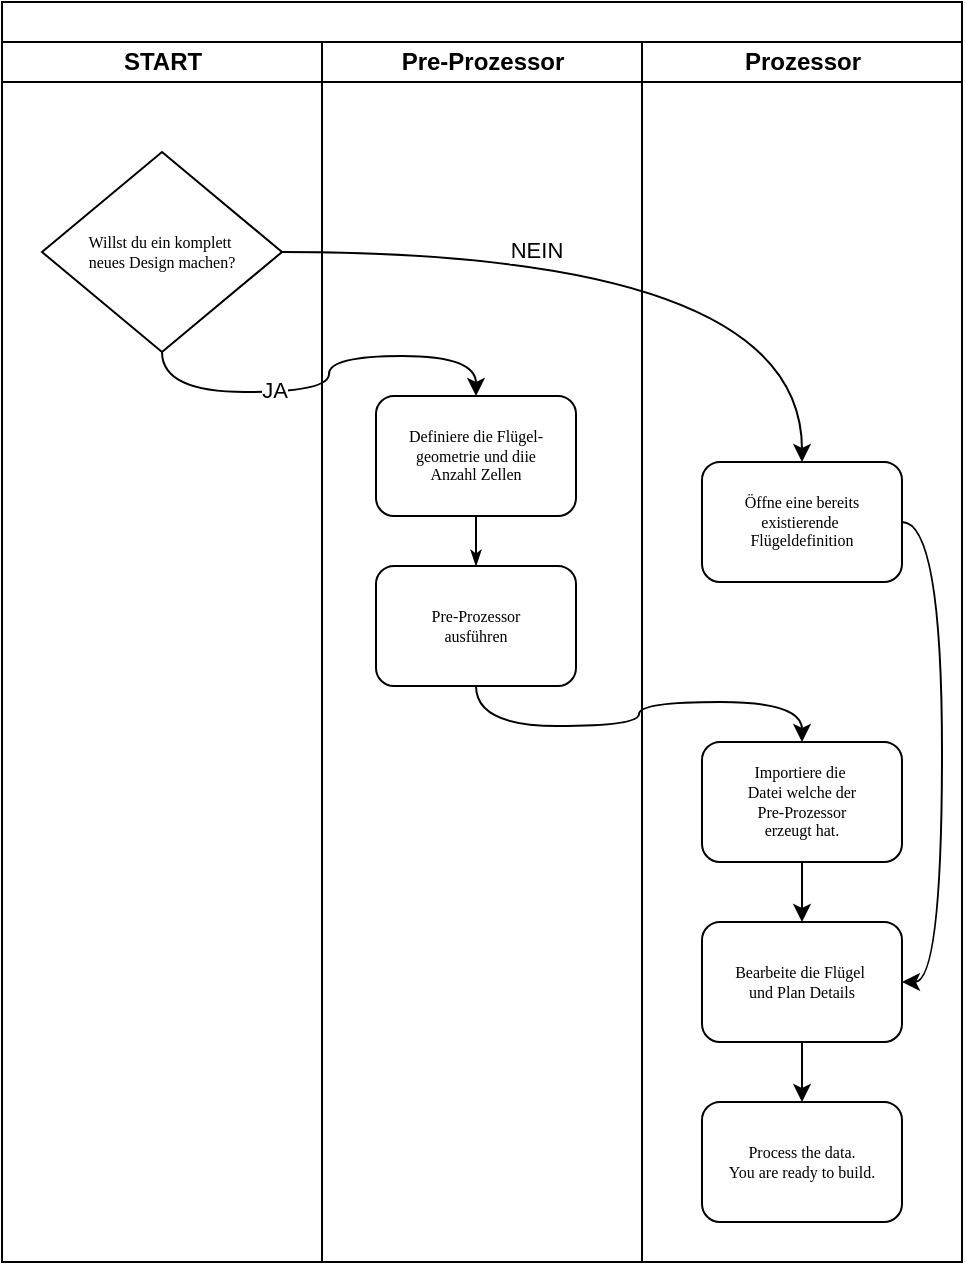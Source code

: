 <mxfile version="14.4.3" type="device"><diagram name="Page-1" id="74e2e168-ea6b-b213-b513-2b3c1d86103e"><mxGraphModel dx="1086" dy="806" grid="1" gridSize="10" guides="1" tooltips="1" connect="1" arrows="1" fold="1" page="1" pageScale="1" pageWidth="1100" pageHeight="850" background="#ffffff" math="0" shadow="0"><root><mxCell id="0"/><mxCell id="1" parent="0"/><mxCell id="77e6c97f196da883-1" value="" style="swimlane;html=1;childLayout=stackLayout;startSize=20;rounded=0;shadow=0;labelBackgroundColor=none;strokeWidth=1;fontFamily=Verdana;fontSize=8;align=center;" parent="1" vertex="1"><mxGeometry x="70" y="40" width="480" height="630" as="geometry"/></mxCell><mxCell id="77e6c97f196da883-2" value="START" style="swimlane;html=1;startSize=20;" parent="77e6c97f196da883-1" vertex="1"><mxGeometry y="20" width="160" height="610" as="geometry"/></mxCell><mxCell id="77e6c97f196da883-13" value="Willst du ein komplett&amp;nbsp;&lt;br&gt;neues Design machen?" style="rhombus;whiteSpace=wrap;html=1;rounded=0;shadow=0;labelBackgroundColor=none;strokeWidth=1;fontFamily=Verdana;fontSize=8;align=center;" parent="77e6c97f196da883-2" vertex="1"><mxGeometry x="20" y="55" width="120" height="100" as="geometry"/></mxCell><mxCell id="77e6c97f196da883-3" value="Pre-Prozessor" style="swimlane;html=1;startSize=20;" parent="77e6c97f196da883-1" vertex="1"><mxGeometry x="160" y="20" width="160" height="610" as="geometry"/></mxCell><mxCell id="77e6c97f196da883-8" value="Definiere die Flügel-&lt;br&gt;geometrie und diie&lt;br&gt;Anzahl Zellen" style="rounded=1;whiteSpace=wrap;html=1;shadow=0;labelBackgroundColor=none;strokeWidth=1;fontFamily=Verdana;fontSize=8;align=center;" parent="77e6c97f196da883-3" vertex="1"><mxGeometry x="27" y="177" width="100" height="60" as="geometry"/></mxCell><mxCell id="77e6c97f196da883-11" value="Pre-Prozessor &lt;br&gt;ausführen" style="rounded=1;whiteSpace=wrap;html=1;shadow=0;labelBackgroundColor=none;strokeWidth=1;fontFamily=Verdana;fontSize=8;align=center;" parent="77e6c97f196da883-3" vertex="1"><mxGeometry x="27" y="262" width="100" height="60" as="geometry"/></mxCell><mxCell id="77e6c97f196da883-26" style="edgeStyle=orthogonalEdgeStyle;rounded=1;html=1;labelBackgroundColor=none;startArrow=none;startFill=0;startSize=5;endArrow=classicThin;endFill=1;endSize=5;jettySize=auto;orthogonalLoop=1;strokeWidth=1;fontFamily=Verdana;fontSize=8" parent="77e6c97f196da883-3" source="77e6c97f196da883-8" target="77e6c97f196da883-11" edge="1"><mxGeometry relative="1" as="geometry"/></mxCell><mxCell id="77e6c97f196da883-4" value="Prozessor" style="swimlane;html=1;startSize=20;" parent="77e6c97f196da883-1" vertex="1"><mxGeometry x="320" y="20" width="160" height="610" as="geometry"/></mxCell><mxCell id="77e6c97f196da883-12" value="Importiere die&amp;nbsp;&lt;br&gt;Datei welche der &lt;br&gt;Pre-Prozessor&lt;br&gt;erzeugt hat." style="rounded=1;whiteSpace=wrap;html=1;shadow=0;labelBackgroundColor=none;strokeWidth=1;fontFamily=Verdana;fontSize=8;align=center;" parent="77e6c97f196da883-4" vertex="1"><mxGeometry x="30" y="350" width="100" height="60" as="geometry"/></mxCell><mxCell id="77e6c97f196da883-15" value="Bearbeite die Flügel&amp;nbsp;&lt;br&gt;und Plan Details" style="rounded=1;whiteSpace=wrap;html=1;shadow=0;labelBackgroundColor=none;strokeWidth=1;fontFamily=Verdana;fontSize=8;align=center;" parent="77e6c97f196da883-4" vertex="1"><mxGeometry x="30" y="440" width="100" height="60" as="geometry"/></mxCell><mxCell id="8tKAiB2OkVK_H70RMqun-5" style="edgeStyle=orthogonalEdgeStyle;rounded=0;orthogonalLoop=1;jettySize=auto;html=1;exitX=0.5;exitY=1;exitDx=0;exitDy=0;curved=1;entryX=0.5;entryY=0;entryDx=0;entryDy=0;" edge="1" parent="77e6c97f196da883-4" source="77e6c97f196da883-12" target="77e6c97f196da883-15"><mxGeometry relative="1" as="geometry"><mxPoint x="-80" y="332" as="sourcePoint"/><mxPoint x="90" y="360" as="targetPoint"/></mxGeometry></mxCell><mxCell id="8tKAiB2OkVK_H70RMqun-6" value="Process the data.&lt;br&gt;You are ready to build." style="rounded=1;whiteSpace=wrap;html=1;shadow=0;labelBackgroundColor=none;strokeWidth=1;fontFamily=Verdana;fontSize=8;align=center;" vertex="1" parent="77e6c97f196da883-4"><mxGeometry x="30" y="530" width="100" height="60" as="geometry"/></mxCell><mxCell id="8tKAiB2OkVK_H70RMqun-7" style="edgeStyle=orthogonalEdgeStyle;rounded=0;orthogonalLoop=1;jettySize=auto;html=1;exitX=0.5;exitY=1;exitDx=0;exitDy=0;curved=1;entryX=0.5;entryY=0;entryDx=0;entryDy=0;" edge="1" parent="77e6c97f196da883-4" source="77e6c97f196da883-15" target="8tKAiB2OkVK_H70RMqun-6"><mxGeometry relative="1" as="geometry"><mxPoint x="90" y="420" as="sourcePoint"/><mxPoint x="90" y="450" as="targetPoint"/></mxGeometry></mxCell><mxCell id="8tKAiB2OkVK_H70RMqun-8" value="Öffne eine bereits&lt;br&gt;existierende&amp;nbsp;&lt;br&gt;Flügeldefinition" style="rounded=1;whiteSpace=wrap;html=1;shadow=0;labelBackgroundColor=none;strokeWidth=1;fontFamily=Verdana;fontSize=8;align=center;" vertex="1" parent="77e6c97f196da883-4"><mxGeometry x="30" y="210" width="100" height="60" as="geometry"/></mxCell><mxCell id="8tKAiB2OkVK_H70RMqun-11" style="edgeStyle=orthogonalEdgeStyle;rounded=0;orthogonalLoop=1;jettySize=auto;html=1;exitX=1;exitY=0.5;exitDx=0;exitDy=0;curved=1;entryX=1;entryY=0.5;entryDx=0;entryDy=0;" edge="1" parent="77e6c97f196da883-4" source="8tKAiB2OkVK_H70RMqun-8" target="77e6c97f196da883-15"><mxGeometry relative="1" as="geometry"><mxPoint x="-80" y="332" as="sourcePoint"/><mxPoint x="90" y="360" as="targetPoint"/></mxGeometry></mxCell><mxCell id="8tKAiB2OkVK_H70RMqun-1" style="edgeStyle=orthogonalEdgeStyle;rounded=0;orthogonalLoop=1;jettySize=auto;html=1;exitX=0.5;exitY=1;exitDx=0;exitDy=0;curved=1;" edge="1" parent="77e6c97f196da883-1" source="77e6c97f196da883-13" target="77e6c97f196da883-8"><mxGeometry relative="1" as="geometry"/></mxCell><mxCell id="8tKAiB2OkVK_H70RMqun-2" value="JA" style="edgeLabel;html=1;align=center;verticalAlign=middle;resizable=0;points=[];" vertex="1" connectable="0" parent="8tKAiB2OkVK_H70RMqun-1"><mxGeometry x="-0.309" y="2" relative="1" as="geometry"><mxPoint x="1" y="1" as="offset"/></mxGeometry></mxCell><mxCell id="8tKAiB2OkVK_H70RMqun-3" style="edgeStyle=orthogonalEdgeStyle;rounded=0;orthogonalLoop=1;jettySize=auto;html=1;exitX=0.5;exitY=1;exitDx=0;exitDy=0;curved=1;entryX=0.5;entryY=0;entryDx=0;entryDy=0;" edge="1" parent="77e6c97f196da883-1" source="77e6c97f196da883-11" target="77e6c97f196da883-12"><mxGeometry relative="1" as="geometry"><mxPoint x="90" y="185" as="sourcePoint"/><mxPoint x="240" y="207" as="targetPoint"/></mxGeometry></mxCell><mxCell id="8tKAiB2OkVK_H70RMqun-9" style="edgeStyle=orthogonalEdgeStyle;rounded=0;orthogonalLoop=1;jettySize=auto;html=1;exitX=1;exitY=0.5;exitDx=0;exitDy=0;curved=1;entryX=0.5;entryY=0;entryDx=0;entryDy=0;" edge="1" parent="77e6c97f196da883-1" source="77e6c97f196da883-13" target="8tKAiB2OkVK_H70RMqun-8"><mxGeometry relative="1" as="geometry"><mxPoint x="90" y="185" as="sourcePoint"/><mxPoint x="240" y="207" as="targetPoint"/></mxGeometry></mxCell><mxCell id="8tKAiB2OkVK_H70RMqun-10" value="NEIN" style="edgeLabel;html=1;align=center;verticalAlign=middle;resizable=0;points=[];" vertex="1" connectable="0" parent="8tKAiB2OkVK_H70RMqun-9"><mxGeometry x="-0.309" y="2" relative="1" as="geometry"><mxPoint x="1" y="1" as="offset"/></mxGeometry></mxCell></root></mxGraphModel></diagram></mxfile>